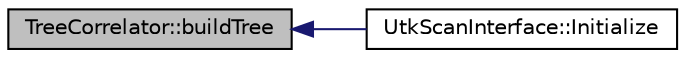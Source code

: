 digraph "TreeCorrelator::buildTree"
{
  edge [fontname="Helvetica",fontsize="10",labelfontname="Helvetica",labelfontsize="10"];
  node [fontname="Helvetica",fontsize="10",shape=record];
  rankdir="LR";
  Node1 [label="TreeCorrelator::buildTree",height=0.2,width=0.4,color="black", fillcolor="grey75", style="filled", fontcolor="black"];
  Node1 -> Node2 [dir="back",color="midnightblue",fontsize="10",style="solid",fontname="Helvetica"];
  Node2 [label="UtkScanInterface::Initialize",height=0.2,width=0.4,color="black", fillcolor="white", style="filled",URL="$db/d6c/class_utk_scan_interface.html#a97f114b210931247250458851cead748"];
}
